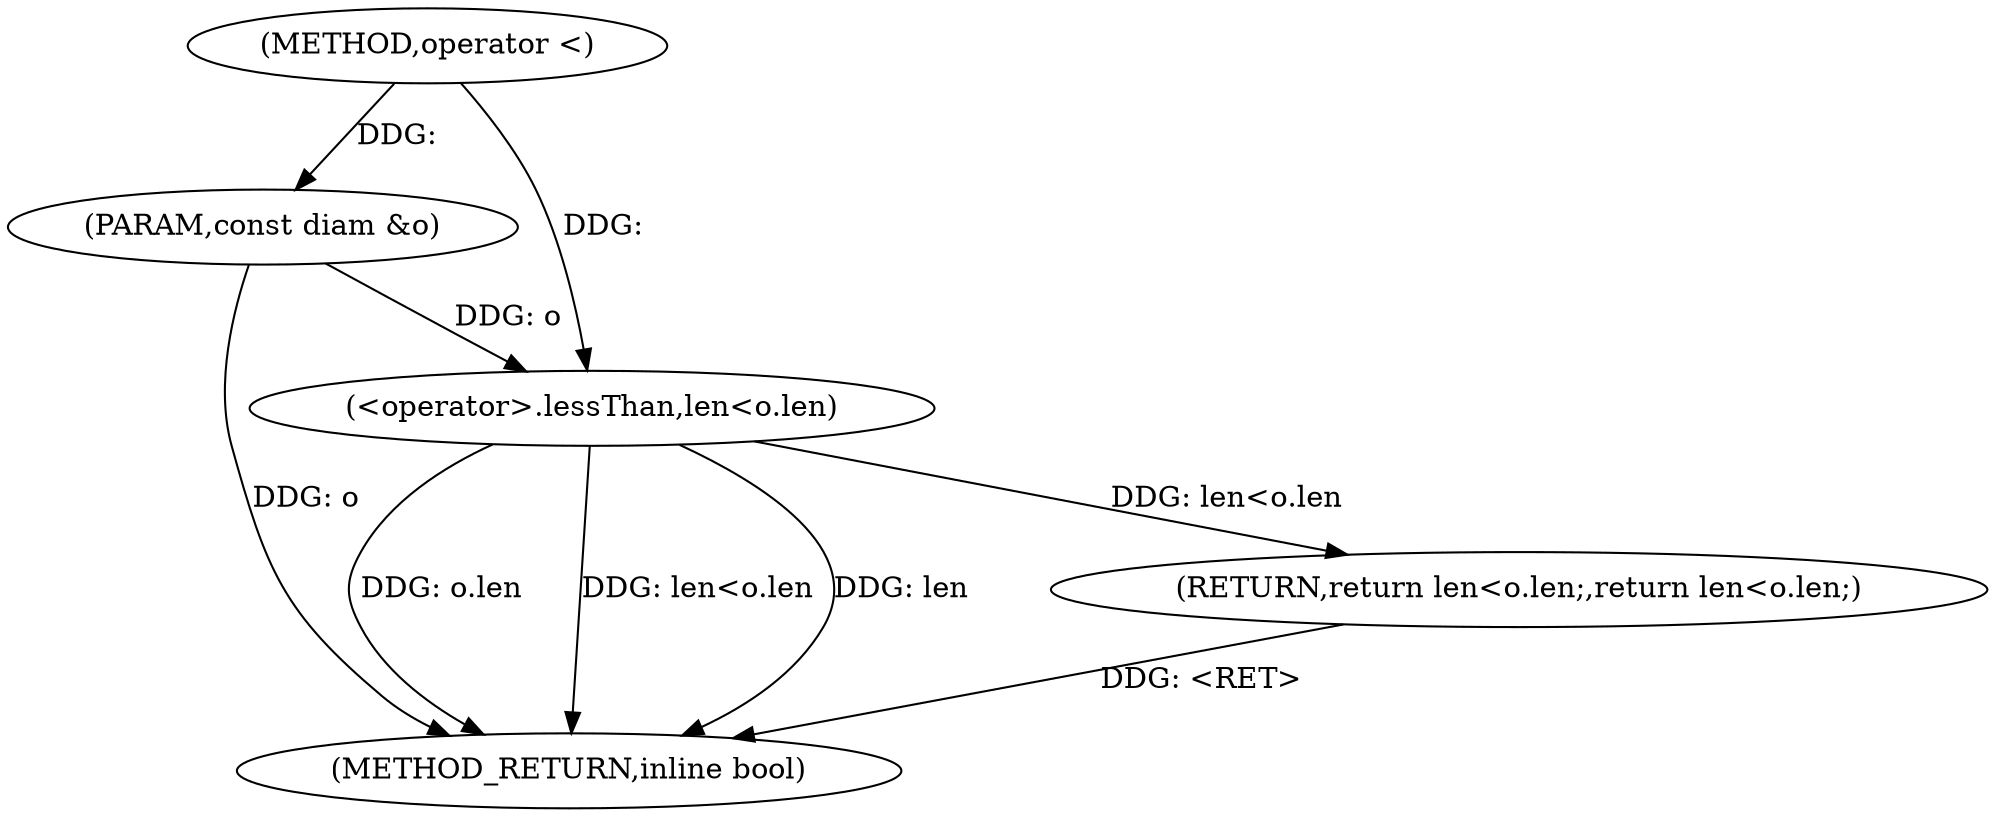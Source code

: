 digraph "operator <" {  
"1000417" [label = "(METHOD,operator <)" ]
"1000426" [label = "(METHOD_RETURN,inline bool)" ]
"1000418" [label = "(PARAM,const diam &o)" ]
"1000420" [label = "(RETURN,return len<o.len;,return len<o.len;)" ]
"1000421" [label = "(<operator>.lessThan,len<o.len)" ]
  "1000418" -> "1000426"  [ label = "DDG: o"] 
  "1000421" -> "1000426"  [ label = "DDG: o.len"] 
  "1000421" -> "1000426"  [ label = "DDG: len<o.len"] 
  "1000420" -> "1000426"  [ label = "DDG: <RET>"] 
  "1000421" -> "1000426"  [ label = "DDG: len"] 
  "1000417" -> "1000418"  [ label = "DDG: "] 
  "1000421" -> "1000420"  [ label = "DDG: len<o.len"] 
  "1000417" -> "1000421"  [ label = "DDG: "] 
  "1000418" -> "1000421"  [ label = "DDG: o"] 
}
